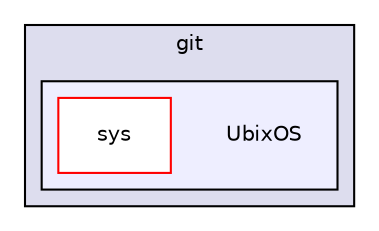 digraph "C:/Dev/git/UbixOS" {
  compound=true
  node [ fontsize="10", fontname="Helvetica"];
  edge [ labelfontsize="10", labelfontname="Helvetica"];
  subgraph clusterdir_474a4b306371cf7e7f6fa12cb0b77df6 {
    graph [ bgcolor="#ddddee", pencolor="black", label="git" fontname="Helvetica", fontsize="10", URL="dir_474a4b306371cf7e7f6fa12cb0b77df6.html"]
  subgraph clusterdir_849109bbd106d461b128d63e5babcedf {
    graph [ bgcolor="#eeeeff", pencolor="black", label="" URL="dir_849109bbd106d461b128d63e5babcedf.html"];
    dir_849109bbd106d461b128d63e5babcedf [shape=plaintext label="UbixOS"];
    dir_6ec99f6d7d5182ba8913209ab70c9f18 [shape=box label="sys" color="red" fillcolor="white" style="filled" URL="dir_6ec99f6d7d5182ba8913209ab70c9f18.html"];
  }
  }
}

